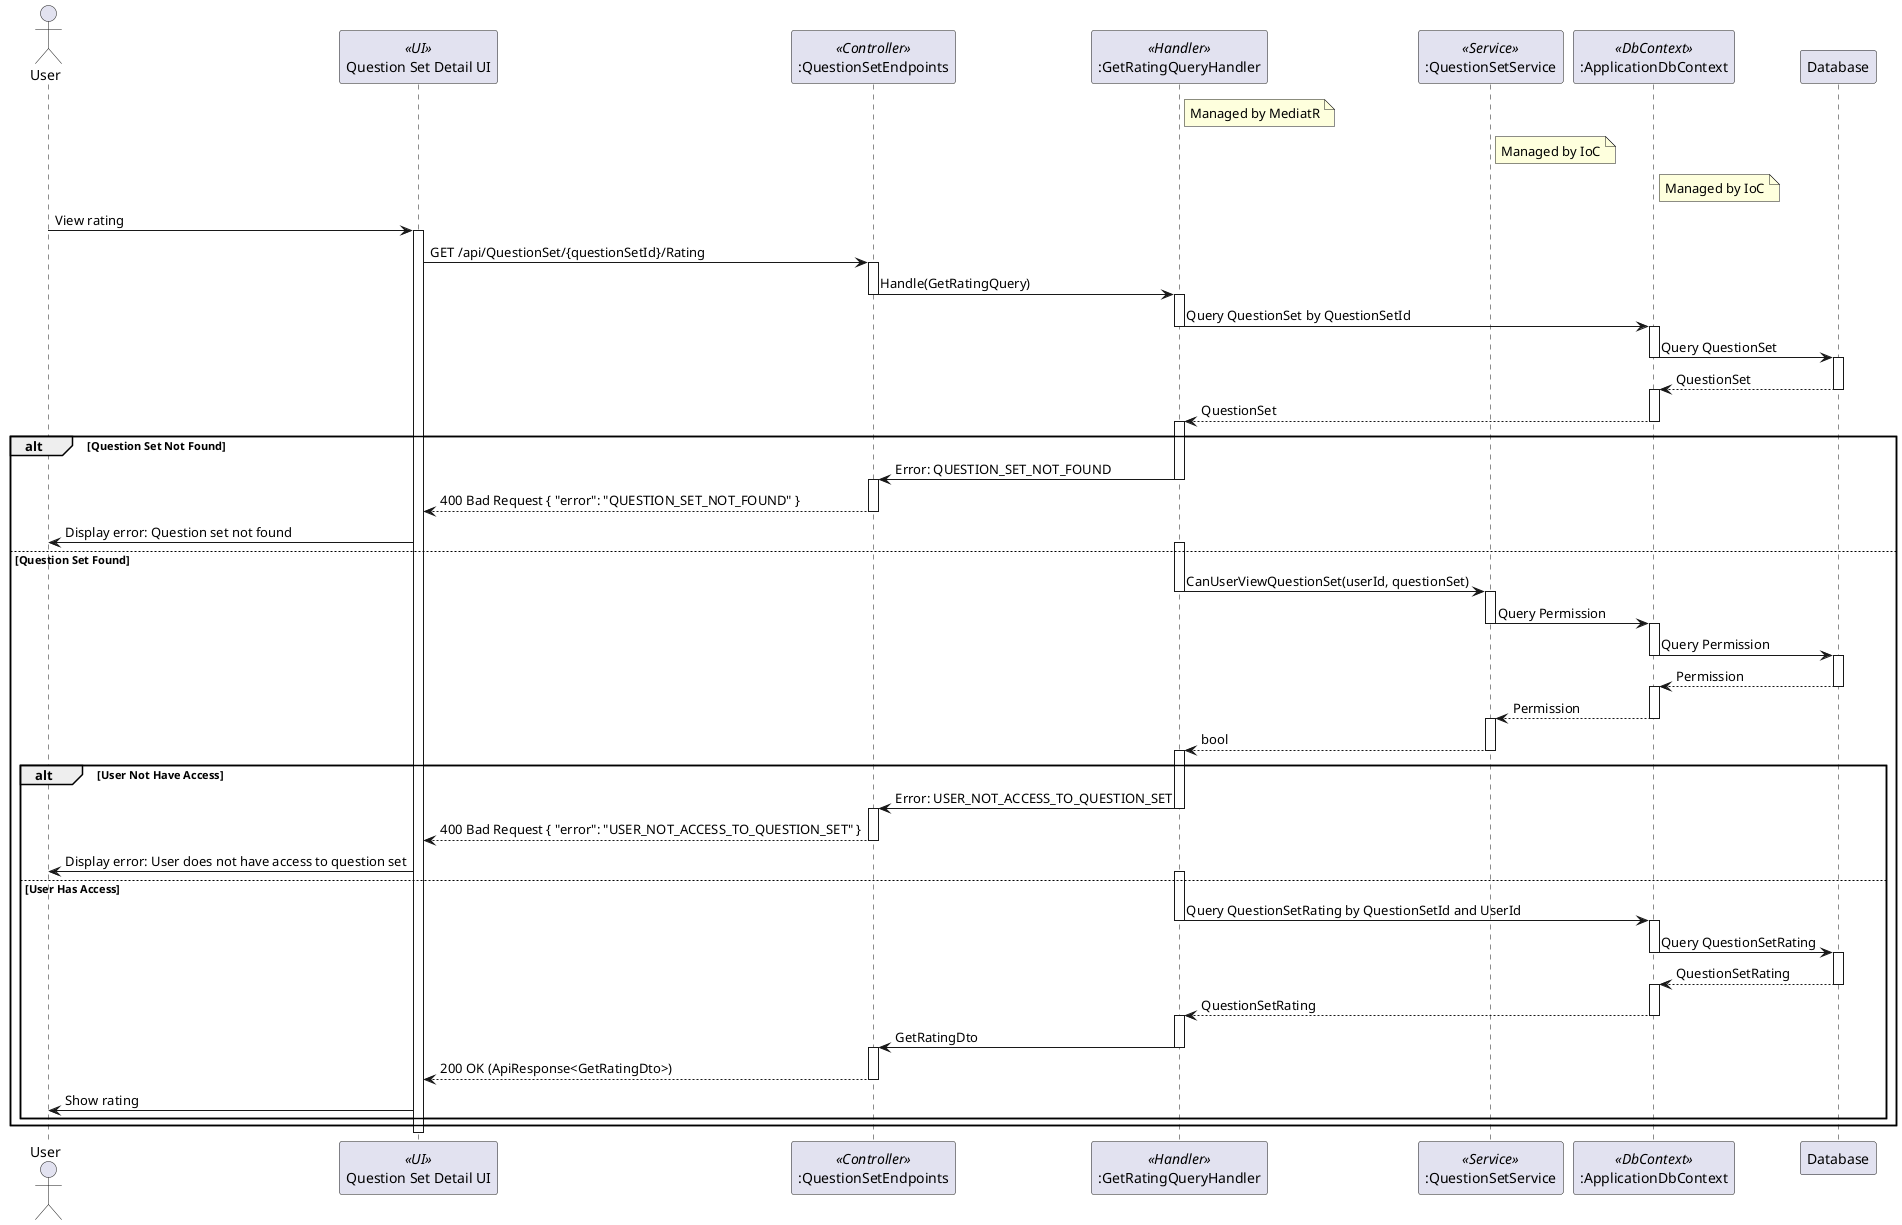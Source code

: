 @startuml
actor User
participant "Question Set Detail UI" as UI <<UI>>
participant ":QuestionSetEndpoints" as QuestionSetEndpoints <<Controller>>
participant ":GetRatingQueryHandler" as GetRatingQueryHandler <<Handler>>
participant ":QuestionSetService" as QuestionSetService <<Service>>
participant ":ApplicationDbContext" as ApplicationDbContext <<DbContext>>
participant Database

note right of GetRatingQueryHandler
  Managed by MediatR
end note

note right of QuestionSetService
  Managed by IoC
end note

note right of ApplicationDbContext
  Managed by IoC
end note

User -> UI : View rating
activate UI
UI -> QuestionSetEndpoints : GET /api/QuestionSet/{questionSetId}/Rating
activate QuestionSetEndpoints
QuestionSetEndpoints -> GetRatingQueryHandler : Handle(GetRatingQuery)
deactivate QuestionSetEndpoints
activate GetRatingQueryHandler
GetRatingQueryHandler -> ApplicationDbContext : Query QuestionSet by QuestionSetId
deactivate GetRatingQueryHandler
activate ApplicationDbContext
ApplicationDbContext -> Database : Query QuestionSet
deactivate ApplicationDbContext
activate Database
Database --> ApplicationDbContext : QuestionSet
deactivate Database
activate ApplicationDbContext
ApplicationDbContext --> GetRatingQueryHandler : QuestionSet
deactivate ApplicationDbContext
activate GetRatingQueryHandler
alt Question Set Not Found
    GetRatingQueryHandler -> QuestionSetEndpoints : Error: QUESTION_SET_NOT_FOUND
    deactivate GetRatingQueryHandler
    activate QuestionSetEndpoints
    QuestionSetEndpoints --> UI : 400 Bad Request { "error": "QUESTION_SET_NOT_FOUND" }
    deactivate QuestionSetEndpoints
    UI -> User : Display error: Question set not found
else Question Set Found
    activate GetRatingQueryHandler
    GetRatingQueryHandler -> QuestionSetService : CanUserViewQuestionSet(userId, questionSet)
    deactivate GetRatingQueryHandler
    activate QuestionSetService
    QuestionSetService -> ApplicationDbContext : Query Permission
    deactivate QuestionSetService
    activate ApplicationDbContext
    ApplicationDbContext -> Database : Query Permission
    deactivate ApplicationDbContext
    activate Database
    Database --> ApplicationDbContext : Permission
    deactivate Database
    activate ApplicationDbContext
    ApplicationDbContext --> QuestionSetService : Permission
    deactivate ApplicationDbContext
    activate QuestionSetService
    QuestionSetService --> GetRatingQueryHandler : bool
    deactivate QuestionSetService
    activate GetRatingQueryHandler
    alt User Not Have Access
        GetRatingQueryHandler -> QuestionSetEndpoints : Error: USER_NOT_ACCESS_TO_QUESTION_SET
        deactivate GetRatingQueryHandler
        activate QuestionSetEndpoints
        QuestionSetEndpoints --> UI : 400 Bad Request { "error": "USER_NOT_ACCESS_TO_QUESTION_SET" }
        deactivate QuestionSetEndpoints
        UI -> User : Display error: User does not have access to question set
    else User Has Access
        activate GetRatingQueryHandler
        GetRatingQueryHandler -> ApplicationDbContext : Query QuestionSetRating by QuestionSetId and UserId
        deactivate GetRatingQueryHandler
        activate ApplicationDbContext
        ApplicationDbContext -> Database : Query QuestionSetRating
        deactivate ApplicationDbContext
        activate Database
        Database --> ApplicationDbContext : QuestionSetRating
        deactivate Database
        activate ApplicationDbContext
        ApplicationDbContext --> GetRatingQueryHandler : QuestionSetRating
        deactivate ApplicationDbContext
        activate GetRatingQueryHandler
        GetRatingQueryHandler -> QuestionSetEndpoints : GetRatingDto
        deactivate GetRatingQueryHandler
        activate QuestionSetEndpoints
        QuestionSetEndpoints --> UI : 200 OK (ApiResponse<GetRatingDto>)
        deactivate QuestionSetEndpoints
        UI -> User : Show rating
    end
end
deactivate UI

@enduml